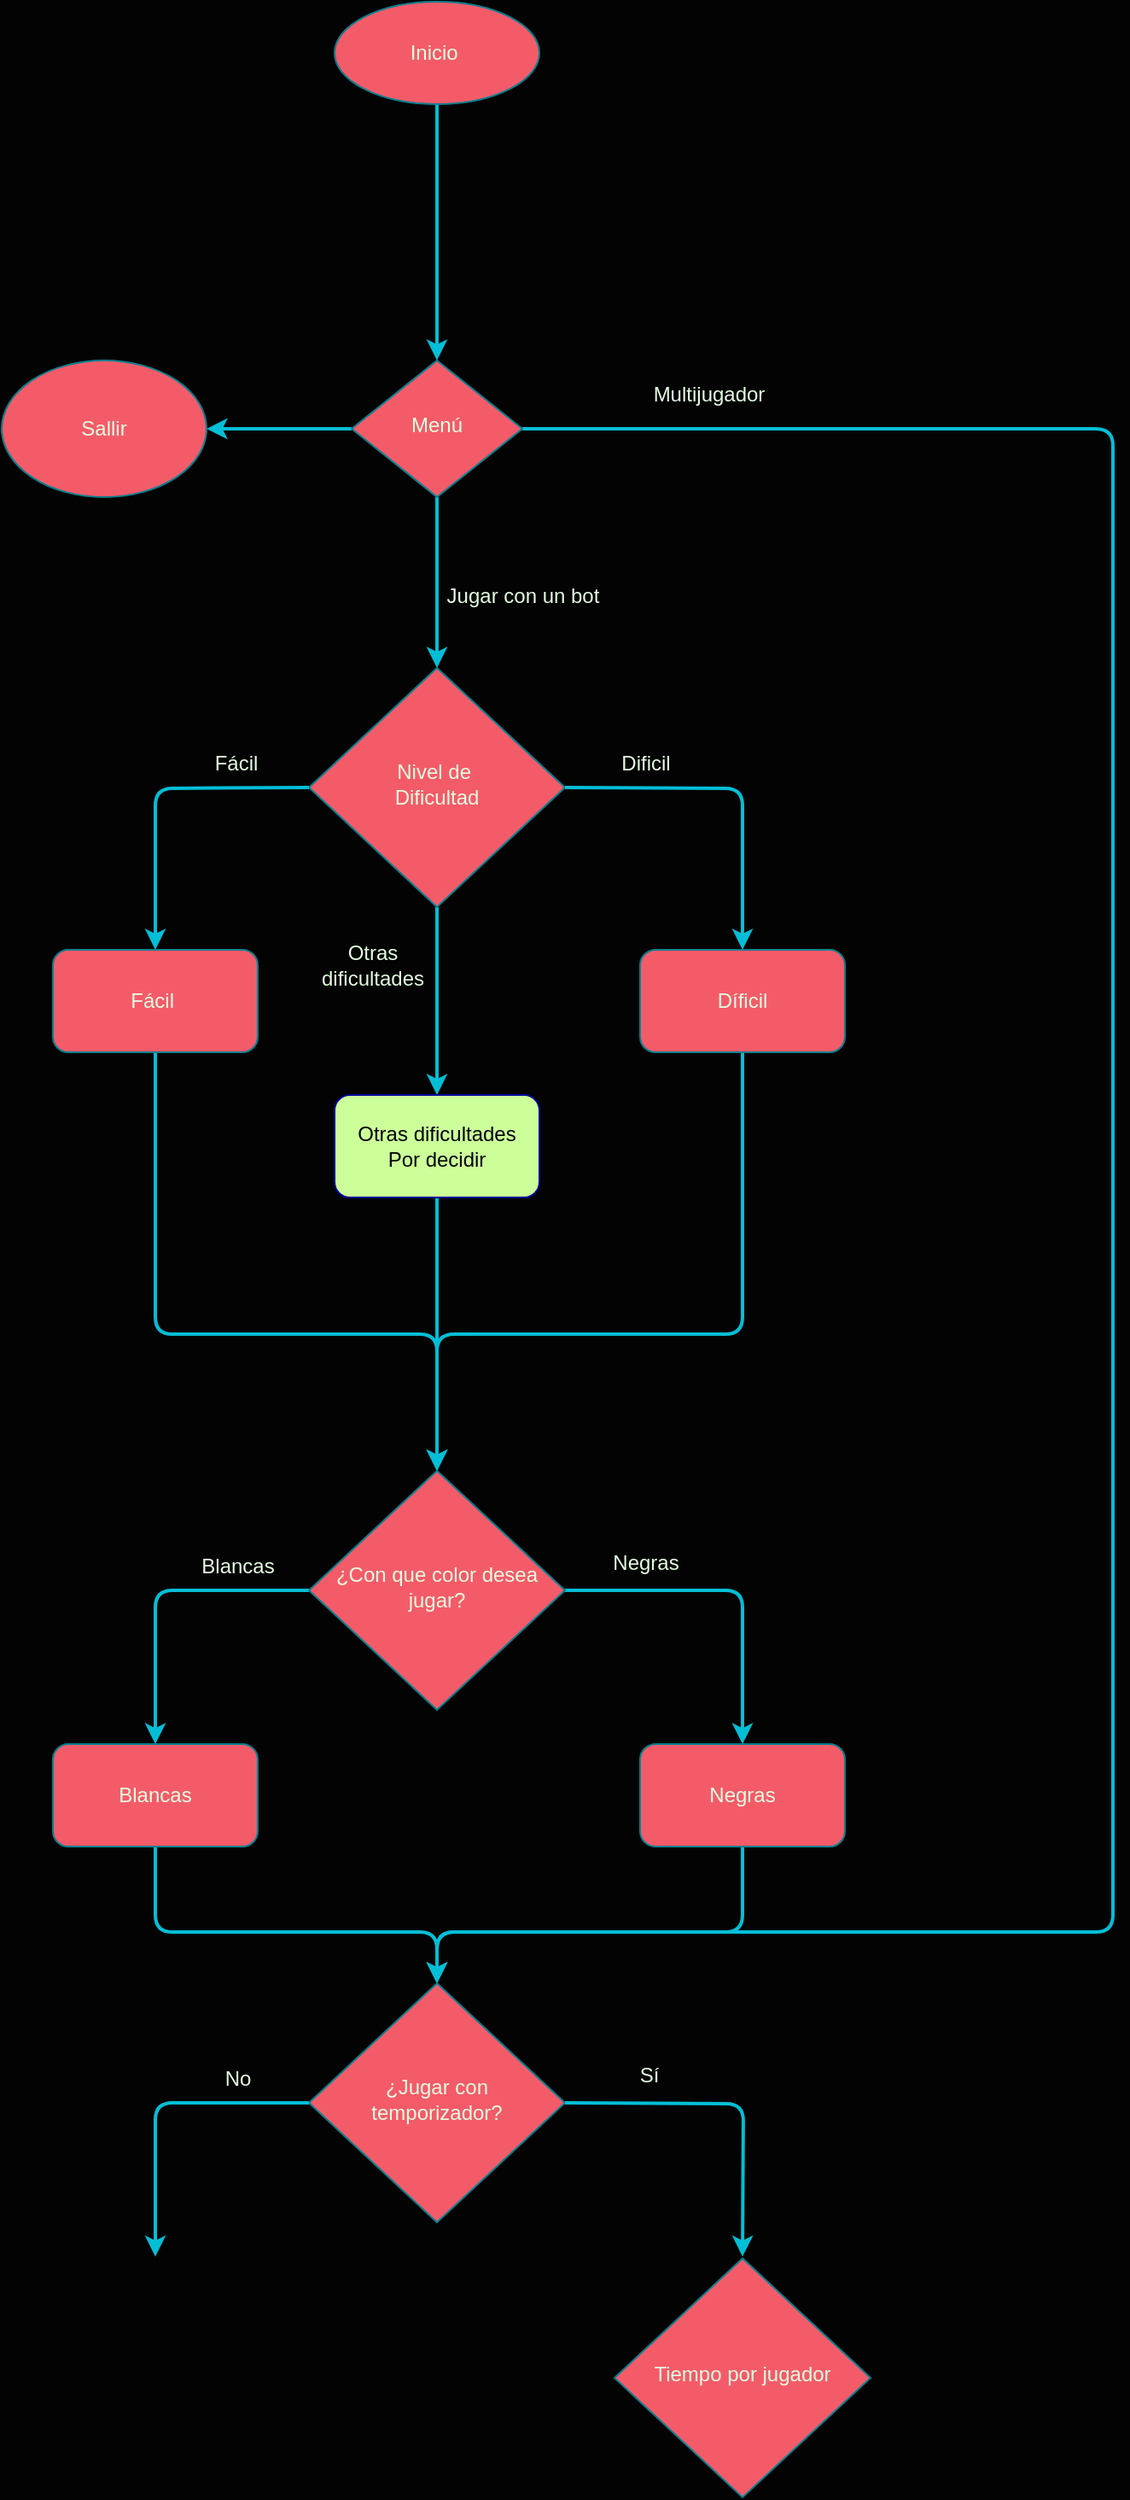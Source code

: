 <mxfile version="14.4.3" type="device"><diagram id="C5RBs43oDa-KdzZeNtuy" name="Page-1"><mxGraphModel dx="1808" dy="1736" grid="0" gridSize="10" guides="0" tooltips="1" connect="1" arrows="1" fold="1" page="1" pageScale="1" pageWidth="827" pageHeight="1169" background="#030303" math="0" shadow="0"><root><mxCell id="WIyWlLk6GJQsqaUBKTNV-0"/><mxCell id="WIyWlLk6GJQsqaUBKTNV-1" parent="WIyWlLk6GJQsqaUBKTNV-0"/><mxCell id="hkiw7veAq8KNeMComG7h-3" value="" style="edgeStyle=orthogonalEdgeStyle;curved=0;rounded=1;sketch=0;orthogonalLoop=1;jettySize=auto;html=1;fillColor=#F45B69;fontColor=#E4FDE1;strokeColor=#03BED6;strokeWidth=2;" parent="WIyWlLk6GJQsqaUBKTNV-1" source="WIyWlLk6GJQsqaUBKTNV-6" target="PjtqtaUttDEqBUAs6EI_-4" edge="1"><mxGeometry relative="1" as="geometry"/></mxCell><mxCell id="hkiw7veAq8KNeMComG7h-19" style="edgeStyle=orthogonalEdgeStyle;curved=0;rounded=1;sketch=0;orthogonalLoop=1;jettySize=auto;html=1;entryX=0.5;entryY=0;entryDx=0;entryDy=0;fillColor=#F45B69;fontColor=#E4FDE1;strokeColor=#03BED6;strokeWidth=2;" parent="WIyWlLk6GJQsqaUBKTNV-1" source="WIyWlLk6GJQsqaUBKTNV-6" target="hkiw7veAq8KNeMComG7h-18" edge="1"><mxGeometry relative="1" as="geometry"/></mxCell><mxCell id="VYEGNuyYzbRAuq1z3N6C-9" style="edgeStyle=orthogonalEdgeStyle;rounded=1;orthogonalLoop=1;jettySize=auto;html=1;entryX=0.5;entryY=0;entryDx=0;entryDy=0;strokeColor=#03BED6;strokeWidth=2;" edge="1" parent="WIyWlLk6GJQsqaUBKTNV-1" source="WIyWlLk6GJQsqaUBKTNV-6" target="VYEGNuyYzbRAuq1z3N6C-5"><mxGeometry relative="1" as="geometry"><Array as="points"><mxPoint x="611" y="190"/><mxPoint x="611" y="1070"/><mxPoint x="215" y="1070"/></Array></mxGeometry></mxCell><mxCell id="WIyWlLk6GJQsqaUBKTNV-6" value="&lt;font style=&quot;vertical-align: inherit&quot;&gt;&lt;font style=&quot;vertical-align: inherit&quot;&gt;Menú&lt;/font&gt;&lt;/font&gt;" style="rhombus;whiteSpace=wrap;html=1;shadow=0;fontFamily=Helvetica;fontSize=12;align=center;strokeWidth=1;spacing=6;spacingTop=-4;fillColor=#F45B69;strokeColor=#028090;fontColor=#E4FDE1;" parent="WIyWlLk6GJQsqaUBKTNV-1" vertex="1"><mxGeometry x="165" y="150" width="100" height="80" as="geometry"/></mxCell><mxCell id="hkiw7veAq8KNeMComG7h-33" style="edgeStyle=orthogonalEdgeStyle;curved=0;rounded=1;sketch=0;orthogonalLoop=1;jettySize=auto;html=1;fillColor=#F45B69;fontColor=#E4FDE1;exitX=0.5;exitY=1;exitDx=0;exitDy=0;entryX=0.5;entryY=0;entryDx=0;entryDy=0;strokeColor=#03BED6;strokeWidth=2;" parent="WIyWlLk6GJQsqaUBKTNV-1" source="hkiw7veAq8KNeMComG7h-23" target="WIyWlLk6GJQsqaUBKTNV-10" edge="1"><mxGeometry relative="1" as="geometry"><Array as="points"><mxPoint x="50" y="720"/></Array></mxGeometry></mxCell><mxCell id="VYEGNuyYzbRAuq1z3N6C-0" style="edgeStyle=orthogonalEdgeStyle;rounded=1;orthogonalLoop=1;jettySize=auto;html=1;entryX=0.5;entryY=0;entryDx=0;entryDy=0;strokeColor=#03BED6;strokeWidth=2;" edge="1" parent="WIyWlLk6GJQsqaUBKTNV-1" source="WIyWlLk6GJQsqaUBKTNV-10" target="PjtqtaUttDEqBUAs6EI_-21"><mxGeometry relative="1" as="geometry"/></mxCell><mxCell id="VYEGNuyYzbRAuq1z3N6C-1" style="rounded=1;orthogonalLoop=1;jettySize=auto;html=1;strokeColor=#03BED6;strokeWidth=2;edgeStyle=orthogonalEdgeStyle;" edge="1" parent="WIyWlLk6GJQsqaUBKTNV-1" source="WIyWlLk6GJQsqaUBKTNV-10" target="PjtqtaUttDEqBUAs6EI_-20"><mxGeometry relative="1" as="geometry"/></mxCell><mxCell id="WIyWlLk6GJQsqaUBKTNV-10" value="¿Con que color desea jugar?" style="rhombus;whiteSpace=wrap;html=1;shadow=0;fontFamily=Helvetica;fontSize=12;align=center;strokeWidth=1;spacing=6;spacingTop=-4;fillColor=#F45B69;strokeColor=#028090;fontColor=#E4FDE1;" parent="WIyWlLk6GJQsqaUBKTNV-1" vertex="1"><mxGeometry x="140" y="800" width="150" height="140" as="geometry"/></mxCell><mxCell id="hkiw7veAq8KNeMComG7h-2" style="edgeStyle=orthogonalEdgeStyle;curved=0;rounded=1;sketch=0;orthogonalLoop=1;jettySize=auto;html=1;entryX=0.5;entryY=0;entryDx=0;entryDy=0;fillColor=#F45B69;fontColor=#E4FDE1;strokeColor=#03BED6;strokeWidth=2;" parent="WIyWlLk6GJQsqaUBKTNV-1" source="PjtqtaUttDEqBUAs6EI_-0" target="WIyWlLk6GJQsqaUBKTNV-6" edge="1"><mxGeometry relative="1" as="geometry"/></mxCell><mxCell id="PjtqtaUttDEqBUAs6EI_-0" value="&lt;font style=&quot;vertical-align: inherit&quot;&gt;&lt;font style=&quot;vertical-align: inherit&quot;&gt;Inicio&amp;nbsp;&lt;/font&gt;&lt;/font&gt;" style="ellipse;whiteSpace=wrap;html=1;fillColor=#F45B69;strokeColor=#028090;fontColor=#E4FDE1;" parent="WIyWlLk6GJQsqaUBKTNV-1" vertex="1"><mxGeometry x="155" y="-60" width="120" height="60" as="geometry"/></mxCell><mxCell id="PjtqtaUttDEqBUAs6EI_-4" value="&lt;font style=&quot;vertical-align: inherit&quot;&gt;&lt;font style=&quot;vertical-align: inherit&quot;&gt;Sallir&lt;/font&gt;&lt;/font&gt;" style="ellipse;whiteSpace=wrap;html=1;fillColor=#F45B69;strokeColor=#028090;fontColor=#E4FDE1;" parent="WIyWlLk6GJQsqaUBKTNV-1" vertex="1"><mxGeometry x="-40" y="150" width="120" height="80" as="geometry"/></mxCell><mxCell id="PjtqtaUttDEqBUAs6EI_-8" value="&lt;font style=&quot;vertical-align: inherit&quot;&gt;&lt;font style=&quot;vertical-align: inherit&quot;&gt;Jugar con un bot&lt;br&gt;&lt;br&gt;&lt;/font&gt;&lt;/font&gt;" style="text;html=1;align=center;verticalAlign=middle;resizable=0;points=[];autosize=1;fontColor=#E4FDE1;" parent="WIyWlLk6GJQsqaUBKTNV-1" vertex="1"><mxGeometry x="210" y="280" width="110" height="30" as="geometry"/></mxCell><mxCell id="VYEGNuyYzbRAuq1z3N6C-8" style="edgeStyle=orthogonalEdgeStyle;rounded=1;orthogonalLoop=1;jettySize=auto;html=1;entryX=0.5;entryY=0;entryDx=0;entryDy=0;strokeColor=#03BED6;strokeWidth=2;" edge="1" parent="WIyWlLk6GJQsqaUBKTNV-1" source="PjtqtaUttDEqBUAs6EI_-20" target="VYEGNuyYzbRAuq1z3N6C-5"><mxGeometry relative="1" as="geometry"><Array as="points"><mxPoint x="50" y="1070"/><mxPoint x="215" y="1070"/></Array></mxGeometry></mxCell><mxCell id="PjtqtaUttDEqBUAs6EI_-20" value="Blancas" style="rounded=1;whiteSpace=wrap;html=1;fillColor=#F45B69;strokeColor=#028090;fontColor=#E4FDE1;" parent="WIyWlLk6GJQsqaUBKTNV-1" vertex="1"><mxGeometry x="-10" y="960" width="120" height="60" as="geometry"/></mxCell><mxCell id="VYEGNuyYzbRAuq1z3N6C-6" style="edgeStyle=orthogonalEdgeStyle;rounded=1;orthogonalLoop=1;jettySize=auto;html=1;entryX=0.5;entryY=0;entryDx=0;entryDy=0;strokeColor=#03BED6;strokeWidth=2;" edge="1" parent="WIyWlLk6GJQsqaUBKTNV-1" source="PjtqtaUttDEqBUAs6EI_-21" target="VYEGNuyYzbRAuq1z3N6C-5"><mxGeometry relative="1" as="geometry"><Array as="points"><mxPoint x="394" y="1070"/><mxPoint x="215" y="1070"/></Array></mxGeometry></mxCell><mxCell id="PjtqtaUttDEqBUAs6EI_-21" value="Negras" style="rounded=1;whiteSpace=wrap;html=1;fillColor=#F45B69;strokeColor=#028090;fontColor=#E4FDE1;" parent="WIyWlLk6GJQsqaUBKTNV-1" vertex="1"><mxGeometry x="334" y="960" width="120" height="60" as="geometry"/></mxCell><mxCell id="CFD53B_PfNY6ylu8qCZK-2" value="Multijugador" style="text;html=1;align=center;verticalAlign=middle;resizable=0;points=[];autosize=1;fontColor=#E4FDE1;" parent="WIyWlLk6GJQsqaUBKTNV-1" vertex="1"><mxGeometry x="334" y="160" width="80" height="20" as="geometry"/></mxCell><mxCell id="hkiw7veAq8KNeMComG7h-27" style="edgeStyle=orthogonalEdgeStyle;curved=0;rounded=1;sketch=0;orthogonalLoop=1;jettySize=auto;html=1;fillColor=#F45B69;fontColor=#E4FDE1;entryX=0.5;entryY=0;entryDx=0;entryDy=0;strokeColor=#03BED6;strokeWidth=2;" parent="WIyWlLk6GJQsqaUBKTNV-1" source="hkiw7veAq8KNeMComG7h-18" target="hkiw7veAq8KNeMComG7h-28" edge="1"><mxGeometry relative="1" as="geometry"><mxPoint x="215" y="570" as="targetPoint"/></mxGeometry></mxCell><mxCell id="hkiw7veAq8KNeMComG7h-18" value="Nivel de&amp;nbsp;&lt;br&gt;Dificultad" style="rhombus;whiteSpace=wrap;html=1;shadow=0;fontFamily=Helvetica;fontSize=12;align=center;strokeWidth=1;spacing=6;spacingTop=-4;fillColor=#F45B69;strokeColor=#028090;fontColor=#E4FDE1;" parent="WIyWlLk6GJQsqaUBKTNV-1" vertex="1"><mxGeometry x="140" y="330" width="150" height="140" as="geometry"/></mxCell><mxCell id="hkiw7veAq8KNeMComG7h-22" style="edgeStyle=orthogonalEdgeStyle;curved=0;rounded=1;sketch=0;orthogonalLoop=1;jettySize=auto;html=1;entryX=0.5;entryY=0;entryDx=0;entryDy=0;fillColor=#F45B69;fontColor=#E4FDE1;strokeColor=#03BED6;strokeWidth=2;" parent="WIyWlLk6GJQsqaUBKTNV-1" target="hkiw7veAq8KNeMComG7h-23" edge="1"><mxGeometry relative="1" as="geometry"><mxPoint x="140" y="400" as="sourcePoint"/></mxGeometry></mxCell><mxCell id="hkiw7veAq8KNeMComG7h-23" value="Fácil&amp;nbsp;" style="rounded=1;whiteSpace=wrap;html=1;fillColor=#F45B69;strokeColor=#028090;fontColor=#E4FDE1;" parent="WIyWlLk6GJQsqaUBKTNV-1" vertex="1"><mxGeometry x="-10" y="495" width="120" height="60" as="geometry"/></mxCell><mxCell id="hkiw7veAq8KNeMComG7h-25" style="edgeStyle=orthogonalEdgeStyle;curved=0;rounded=1;sketch=0;orthogonalLoop=1;jettySize=auto;html=1;entryX=0.5;entryY=0;entryDx=0;entryDy=0;fillColor=#F45B69;fontColor=#E4FDE1;strokeColor=#03BED6;strokeWidth=2;" parent="WIyWlLk6GJQsqaUBKTNV-1" target="hkiw7veAq8KNeMComG7h-26" edge="1"><mxGeometry relative="1" as="geometry"><mxPoint x="290" y="400" as="sourcePoint"/></mxGeometry></mxCell><mxCell id="hkiw7veAq8KNeMComG7h-34" style="edgeStyle=orthogonalEdgeStyle;curved=0;rounded=1;sketch=0;orthogonalLoop=1;jettySize=auto;html=1;entryX=0.5;entryY=0;entryDx=0;entryDy=0;fillColor=#F45B69;fontColor=#E4FDE1;strokeColor=#03BED6;strokeWidth=2;" parent="WIyWlLk6GJQsqaUBKTNV-1" source="hkiw7veAq8KNeMComG7h-26" target="WIyWlLk6GJQsqaUBKTNV-10" edge="1"><mxGeometry relative="1" as="geometry"><Array as="points"><mxPoint x="394" y="720"/></Array></mxGeometry></mxCell><mxCell id="hkiw7veAq8KNeMComG7h-26" value="Díficil" style="rounded=1;whiteSpace=wrap;html=1;fillColor=#F45B69;strokeColor=#028090;fontColor=#E4FDE1;" parent="WIyWlLk6GJQsqaUBKTNV-1" vertex="1"><mxGeometry x="334" y="495" width="120" height="60" as="geometry"/></mxCell><mxCell id="hkiw7veAq8KNeMComG7h-35" style="edgeStyle=orthogonalEdgeStyle;curved=0;rounded=1;sketch=0;orthogonalLoop=1;jettySize=auto;html=1;entryX=0.5;entryY=0;entryDx=0;entryDy=0;fillColor=#F45B69;fontColor=#E4FDE1;strokeColor=#03BED6;strokeWidth=2;" parent="WIyWlLk6GJQsqaUBKTNV-1" source="hkiw7veAq8KNeMComG7h-28" target="WIyWlLk6GJQsqaUBKTNV-10" edge="1"><mxGeometry relative="1" as="geometry"/></mxCell><mxCell id="hkiw7veAq8KNeMComG7h-28" value="Otras dificultades&lt;br&gt;Por decidir" style="rounded=1;whiteSpace=wrap;html=1;strokeColor=#000099;fillColor=#CCFF99;" parent="WIyWlLk6GJQsqaUBKTNV-1" vertex="1"><mxGeometry x="155" y="580" width="120" height="60" as="geometry"/></mxCell><mxCell id="VYEGNuyYzbRAuq1z3N6C-5" value="¿Jugar con temporizador?" style="rhombus;whiteSpace=wrap;html=1;shadow=0;fontFamily=Helvetica;fontSize=12;align=center;strokeWidth=1;spacing=6;spacingTop=-4;fillColor=#F45B69;strokeColor=#028090;fontColor=#E4FDE1;" vertex="1" parent="WIyWlLk6GJQsqaUBKTNV-1"><mxGeometry x="140" y="1100" width="150" height="140" as="geometry"/></mxCell><mxCell id="VYEGNuyYzbRAuq1z3N6C-10" style="edgeStyle=orthogonalEdgeStyle;rounded=1;orthogonalLoop=1;jettySize=auto;html=1;entryX=0.5;entryY=0;entryDx=0;entryDy=0;strokeColor=#03BED6;strokeWidth=2;" edge="1" parent="WIyWlLk6GJQsqaUBKTNV-1"><mxGeometry relative="1" as="geometry"><mxPoint x="290" y="1170.0" as="sourcePoint"/><mxPoint x="394" y="1260" as="targetPoint"/></mxGeometry></mxCell><mxCell id="VYEGNuyYzbRAuq1z3N6C-11" style="rounded=1;orthogonalLoop=1;jettySize=auto;html=1;strokeColor=#03BED6;strokeWidth=2;edgeStyle=orthogonalEdgeStyle;" edge="1" parent="WIyWlLk6GJQsqaUBKTNV-1"><mxGeometry relative="1" as="geometry"><mxPoint x="140.0" y="1170.0" as="sourcePoint"/><mxPoint x="50" y="1260" as="targetPoint"/><Array as="points"><mxPoint x="50" y="1170"/></Array></mxGeometry></mxCell><mxCell id="VYEGNuyYzbRAuq1z3N6C-14" value="&lt;font style=&quot;vertical-align: inherit&quot;&gt;&lt;font style=&quot;vertical-align: inherit&quot;&gt;Dificil&lt;br&gt;&lt;/font&gt;&lt;/font&gt;" style="text;html=1;align=center;verticalAlign=middle;resizable=0;points=[];autosize=1;fontColor=#E4FDE1;" vertex="1" parent="WIyWlLk6GJQsqaUBKTNV-1"><mxGeometry x="317" y="377" width="39" height="18" as="geometry"/></mxCell><mxCell id="VYEGNuyYzbRAuq1z3N6C-15" value="&lt;font style=&quot;vertical-align: inherit&quot;&gt;&lt;font style=&quot;vertical-align: inherit&quot;&gt;Fácil&lt;br&gt;&lt;/font&gt;&lt;/font&gt;" style="text;html=1;align=center;verticalAlign=middle;resizable=0;points=[];autosize=1;fontColor=#E4FDE1;" vertex="1" parent="WIyWlLk6GJQsqaUBKTNV-1"><mxGeometry x="79" y="377" width="35" height="18" as="geometry"/></mxCell><mxCell id="VYEGNuyYzbRAuq1z3N6C-16" value="&lt;font style=&quot;vertical-align: inherit&quot;&gt;&lt;font style=&quot;vertical-align: inherit&quot;&gt;Otras&lt;br&gt;dificultades&lt;br&gt;&lt;/font&gt;&lt;/font&gt;" style="text;html=1;align=center;verticalAlign=middle;resizable=0;points=[];autosize=1;fontColor=#E4FDE1;" vertex="1" parent="WIyWlLk6GJQsqaUBKTNV-1"><mxGeometry x="142" y="488" width="70" height="32" as="geometry"/></mxCell><mxCell id="VYEGNuyYzbRAuq1z3N6C-17" value="&lt;font style=&quot;vertical-align: inherit&quot;&gt;&lt;font style=&quot;vertical-align: inherit&quot;&gt;Negras&lt;br&gt;&lt;/font&gt;&lt;/font&gt;" style="text;html=1;align=center;verticalAlign=middle;resizable=0;points=[];autosize=1;fontColor=#E4FDE1;" vertex="1" parent="WIyWlLk6GJQsqaUBKTNV-1"><mxGeometry x="312" y="845" width="49" height="18" as="geometry"/></mxCell><mxCell id="VYEGNuyYzbRAuq1z3N6C-18" value="&lt;font style=&quot;vertical-align: inherit&quot;&gt;&lt;font style=&quot;vertical-align: inherit&quot;&gt;Blancas&lt;br&gt;&lt;/font&gt;&lt;/font&gt;" style="text;html=1;align=center;verticalAlign=middle;resizable=0;points=[];autosize=1;fontColor=#E4FDE1;" vertex="1" parent="WIyWlLk6GJQsqaUBKTNV-1"><mxGeometry x="71" y="847" width="53" height="18" as="geometry"/></mxCell><mxCell id="VYEGNuyYzbRAuq1z3N6C-19" value="&lt;font style=&quot;vertical-align: inherit&quot;&gt;&lt;font style=&quot;vertical-align: inherit&quot;&gt;No&lt;br&gt;&lt;/font&gt;&lt;/font&gt;" style="text;html=1;align=center;verticalAlign=middle;resizable=0;points=[];autosize=1;fontColor=#E4FDE1;" vertex="1" parent="WIyWlLk6GJQsqaUBKTNV-1"><mxGeometry x="85" y="1147" width="25" height="18" as="geometry"/></mxCell><mxCell id="VYEGNuyYzbRAuq1z3N6C-20" value="&lt;font style=&quot;vertical-align: inherit&quot;&gt;&lt;font style=&quot;vertical-align: inherit&quot;&gt;Sí&lt;br&gt;&lt;/font&gt;&lt;/font&gt;" style="text;html=1;align=center;verticalAlign=middle;resizable=0;points=[];autosize=1;fontColor=#E4FDE1;" vertex="1" parent="WIyWlLk6GJQsqaUBKTNV-1"><mxGeometry x="328" y="1145" width="21" height="18" as="geometry"/></mxCell><mxCell id="VYEGNuyYzbRAuq1z3N6C-22" value="Tiempo por jugador" style="rhombus;whiteSpace=wrap;html=1;shadow=0;fontFamily=Helvetica;fontSize=12;align=center;strokeWidth=1;spacing=6;spacingTop=-4;fillColor=#F45B69;strokeColor=#028090;fontColor=#E4FDE1;" vertex="1" parent="WIyWlLk6GJQsqaUBKTNV-1"><mxGeometry x="319" y="1261" width="150" height="140" as="geometry"/></mxCell></root></mxGraphModel></diagram></mxfile>